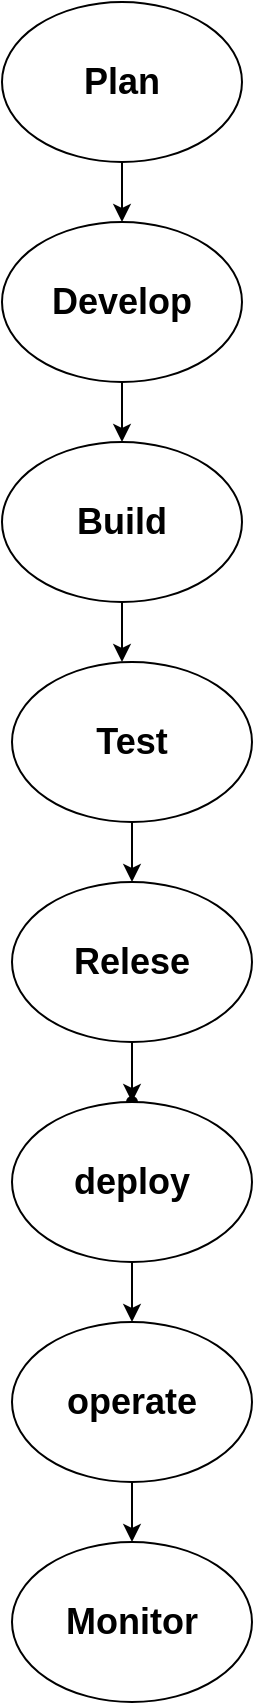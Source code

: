 <mxfile version="28.0.9">
  <diagram name="Page-1" id="yoV0h4rSfMHZrsSUi9P1">
    <mxGraphModel dx="1426" dy="777" grid="1" gridSize="10" guides="1" tooltips="1" connect="1" arrows="1" fold="1" page="1" pageScale="1" pageWidth="850" pageHeight="1100" math="0" shadow="0">
      <root>
        <mxCell id="0" />
        <mxCell id="1" parent="0" />
        <mxCell id="jlAklbON2oEbVqP1o6Pl-4" value="&lt;h2&gt;Plan&lt;/h2&gt;" style="ellipse;whiteSpace=wrap;html=1;" parent="1" vertex="1">
          <mxGeometry x="365" y="40" width="120" height="80" as="geometry" />
        </mxCell>
        <mxCell id="jlAklbON2oEbVqP1o6Pl-9" value="&lt;h2&gt;Develop&lt;/h2&gt;" style="ellipse;whiteSpace=wrap;html=1;" parent="1" vertex="1">
          <mxGeometry x="365" y="150" width="120" height="80" as="geometry" />
        </mxCell>
        <mxCell id="jlAklbON2oEbVqP1o6Pl-14" value="" style="endArrow=classic;html=1;rounded=0;exitX=0.5;exitY=1;exitDx=0;exitDy=0;" parent="1" source="jlAklbON2oEbVqP1o6Pl-9" edge="1">
          <mxGeometry width="50" height="50" relative="1" as="geometry">
            <mxPoint x="400" y="430" as="sourcePoint" />
            <mxPoint x="425" y="260" as="targetPoint" />
          </mxGeometry>
        </mxCell>
        <mxCell id="jlAklbON2oEbVqP1o6Pl-16" value="&lt;h2&gt;Build&lt;/h2&gt;" style="ellipse;whiteSpace=wrap;html=1;" parent="1" vertex="1">
          <mxGeometry x="365" y="260" width="120" height="80" as="geometry" />
        </mxCell>
        <mxCell id="jlAklbON2oEbVqP1o6Pl-17" value="" style="endArrow=classic;html=1;rounded=0;exitX=0.5;exitY=1;exitDx=0;exitDy=0;" parent="1" source="jlAklbON2oEbVqP1o6Pl-16" edge="1">
          <mxGeometry width="50" height="50" relative="1" as="geometry">
            <mxPoint x="440" y="400" as="sourcePoint" />
            <mxPoint x="425" y="370" as="targetPoint" />
          </mxGeometry>
        </mxCell>
        <mxCell id="jlAklbON2oEbVqP1o6Pl-18" value="&lt;h2&gt;Test&lt;/h2&gt;" style="ellipse;whiteSpace=wrap;html=1;" parent="1" vertex="1">
          <mxGeometry x="370" y="370" width="120" height="80" as="geometry" />
        </mxCell>
        <mxCell id="jlAklbON2oEbVqP1o6Pl-22" value="" style="endArrow=classic;html=1;rounded=0;" parent="1" edge="1">
          <mxGeometry width="50" height="50" relative="1" as="geometry">
            <mxPoint x="425" y="120" as="sourcePoint" />
            <mxPoint x="425" y="150" as="targetPoint" />
          </mxGeometry>
        </mxCell>
        <mxCell id="jlAklbON2oEbVqP1o6Pl-35" value="" style="edgeStyle=orthogonalEdgeStyle;rounded=0;orthogonalLoop=1;jettySize=auto;html=1;" parent="1" source="jlAklbON2oEbVqP1o6Pl-31" target="jlAklbON2oEbVqP1o6Pl-34" edge="1">
          <mxGeometry relative="1" as="geometry" />
        </mxCell>
        <mxCell id="jlAklbON2oEbVqP1o6Pl-31" value="&lt;h2&gt;Relese&lt;/h2&gt;" style="ellipse;whiteSpace=wrap;html=1;" parent="1" vertex="1">
          <mxGeometry x="370" y="480" width="120" height="80" as="geometry" />
        </mxCell>
        <mxCell id="jlAklbON2oEbVqP1o6Pl-34" value="" style="shape=waypoint;sketch=0;size=6;pointerEvents=1;points=[];fillColor=default;resizable=0;rotatable=0;perimeter=centerPerimeter;snapToPoint=1;" parent="1" vertex="1">
          <mxGeometry x="420" y="580" width="20" height="20" as="geometry" />
        </mxCell>
        <mxCell id="jlAklbON2oEbVqP1o6Pl-40" value="&lt;h2&gt;deploy&lt;/h2&gt;" style="ellipse;whiteSpace=wrap;html=1;" parent="1" vertex="1">
          <mxGeometry x="370" y="590" width="120" height="80" as="geometry" />
        </mxCell>
        <mxCell id="jlAklbON2oEbVqP1o6Pl-42" value="" style="endArrow=classic;html=1;rounded=0;exitX=0.5;exitY=1;exitDx=0;exitDy=0;entryX=0.5;entryY=0;entryDx=0;entryDy=0;" parent="1" source="jlAklbON2oEbVqP1o6Pl-18" target="jlAklbON2oEbVqP1o6Pl-31" edge="1">
          <mxGeometry width="50" height="50" relative="1" as="geometry">
            <mxPoint x="460" y="480" as="sourcePoint" />
            <mxPoint x="480" y="470" as="targetPoint" />
          </mxGeometry>
        </mxCell>
        <mxCell id="jlAklbON2oEbVqP1o6Pl-46" value="" style="endArrow=classic;html=1;rounded=0;exitX=0.5;exitY=1;exitDx=0;exitDy=0;" parent="1" source="jlAklbON2oEbVqP1o6Pl-40" edge="1">
          <mxGeometry width="50" height="50" relative="1" as="geometry">
            <mxPoint x="447" y="753" as="sourcePoint" />
            <mxPoint x="430" y="700" as="targetPoint" />
          </mxGeometry>
        </mxCell>
        <mxCell id="jlAklbON2oEbVqP1o6Pl-47" value="&lt;h2&gt;operate&lt;/h2&gt;" style="ellipse;whiteSpace=wrap;html=1;" parent="1" vertex="1">
          <mxGeometry x="370" y="700" width="120" height="80" as="geometry" />
        </mxCell>
        <mxCell id="jlAklbON2oEbVqP1o6Pl-49" value="" style="endArrow=classic;html=1;rounded=0;exitX=0.5;exitY=1;exitDx=0;exitDy=0;" parent="1" source="jlAklbON2oEbVqP1o6Pl-47" edge="1">
          <mxGeometry width="50" height="50" relative="1" as="geometry">
            <mxPoint x="400" y="850" as="sourcePoint" />
            <mxPoint x="430" y="810" as="targetPoint" />
          </mxGeometry>
        </mxCell>
        <mxCell id="jlAklbON2oEbVqP1o6Pl-50" value="&lt;h2&gt;Monitor&lt;/h2&gt;" style="ellipse;whiteSpace=wrap;html=1;" parent="1" vertex="1">
          <mxGeometry x="370" y="810" width="120" height="80" as="geometry" />
        </mxCell>
      </root>
    </mxGraphModel>
  </diagram>
</mxfile>
